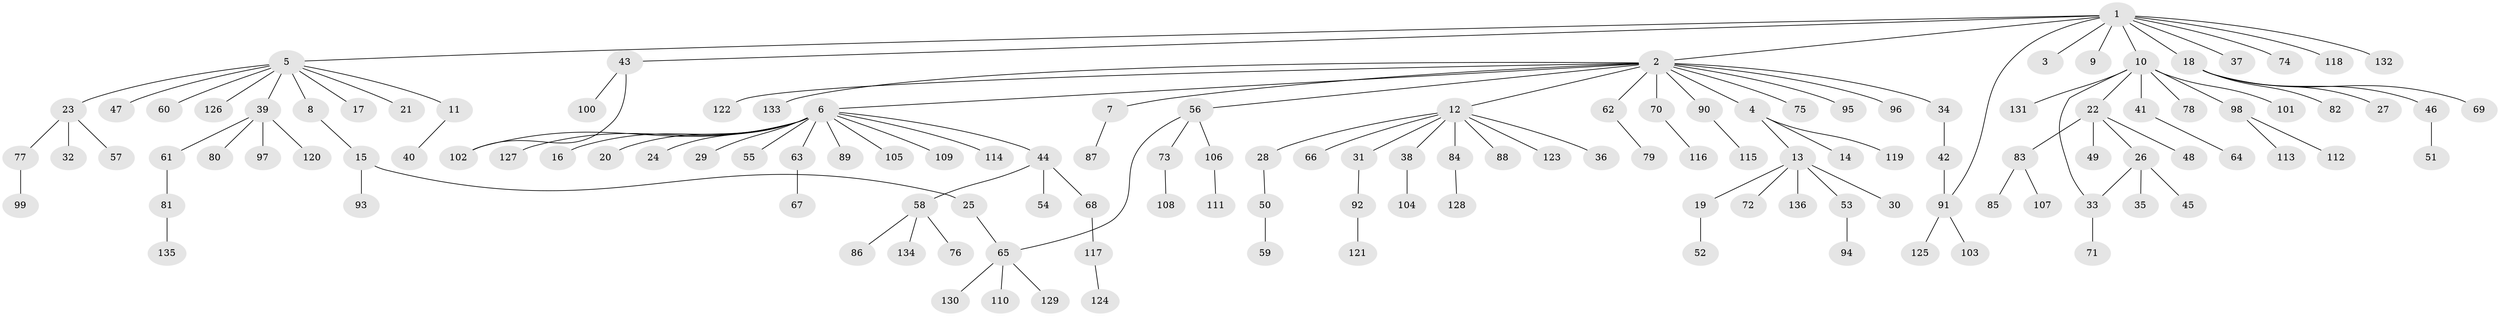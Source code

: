 // Generated by graph-tools (version 1.1) at 2025/48/03/09/25 04:48:17]
// undirected, 136 vertices, 139 edges
graph export_dot {
graph [start="1"]
  node [color=gray90,style=filled];
  1;
  2;
  3;
  4;
  5;
  6;
  7;
  8;
  9;
  10;
  11;
  12;
  13;
  14;
  15;
  16;
  17;
  18;
  19;
  20;
  21;
  22;
  23;
  24;
  25;
  26;
  27;
  28;
  29;
  30;
  31;
  32;
  33;
  34;
  35;
  36;
  37;
  38;
  39;
  40;
  41;
  42;
  43;
  44;
  45;
  46;
  47;
  48;
  49;
  50;
  51;
  52;
  53;
  54;
  55;
  56;
  57;
  58;
  59;
  60;
  61;
  62;
  63;
  64;
  65;
  66;
  67;
  68;
  69;
  70;
  71;
  72;
  73;
  74;
  75;
  76;
  77;
  78;
  79;
  80;
  81;
  82;
  83;
  84;
  85;
  86;
  87;
  88;
  89;
  90;
  91;
  92;
  93;
  94;
  95;
  96;
  97;
  98;
  99;
  100;
  101;
  102;
  103;
  104;
  105;
  106;
  107;
  108;
  109;
  110;
  111;
  112;
  113;
  114;
  115;
  116;
  117;
  118;
  119;
  120;
  121;
  122;
  123;
  124;
  125;
  126;
  127;
  128;
  129;
  130;
  131;
  132;
  133;
  134;
  135;
  136;
  1 -- 2;
  1 -- 3;
  1 -- 5;
  1 -- 9;
  1 -- 10;
  1 -- 18;
  1 -- 37;
  1 -- 43;
  1 -- 74;
  1 -- 91;
  1 -- 118;
  1 -- 132;
  2 -- 4;
  2 -- 6;
  2 -- 7;
  2 -- 12;
  2 -- 34;
  2 -- 56;
  2 -- 62;
  2 -- 70;
  2 -- 75;
  2 -- 90;
  2 -- 95;
  2 -- 96;
  2 -- 122;
  2 -- 133;
  4 -- 13;
  4 -- 14;
  4 -- 119;
  5 -- 8;
  5 -- 11;
  5 -- 17;
  5 -- 21;
  5 -- 23;
  5 -- 39;
  5 -- 47;
  5 -- 60;
  5 -- 126;
  6 -- 16;
  6 -- 20;
  6 -- 24;
  6 -- 29;
  6 -- 44;
  6 -- 55;
  6 -- 63;
  6 -- 89;
  6 -- 102;
  6 -- 105;
  6 -- 109;
  6 -- 114;
  6 -- 127;
  7 -- 87;
  8 -- 15;
  10 -- 22;
  10 -- 33;
  10 -- 41;
  10 -- 78;
  10 -- 98;
  10 -- 101;
  10 -- 131;
  11 -- 40;
  12 -- 28;
  12 -- 31;
  12 -- 36;
  12 -- 38;
  12 -- 66;
  12 -- 84;
  12 -- 88;
  12 -- 123;
  13 -- 19;
  13 -- 30;
  13 -- 53;
  13 -- 72;
  13 -- 136;
  15 -- 25;
  15 -- 93;
  18 -- 27;
  18 -- 46;
  18 -- 69;
  18 -- 82;
  19 -- 52;
  22 -- 26;
  22 -- 48;
  22 -- 49;
  22 -- 83;
  23 -- 32;
  23 -- 57;
  23 -- 77;
  25 -- 65;
  26 -- 33;
  26 -- 35;
  26 -- 45;
  28 -- 50;
  31 -- 92;
  33 -- 71;
  34 -- 42;
  38 -- 104;
  39 -- 61;
  39 -- 80;
  39 -- 97;
  39 -- 120;
  41 -- 64;
  42 -- 91;
  43 -- 100;
  43 -- 102;
  44 -- 54;
  44 -- 58;
  44 -- 68;
  46 -- 51;
  50 -- 59;
  53 -- 94;
  56 -- 65;
  56 -- 73;
  56 -- 106;
  58 -- 76;
  58 -- 86;
  58 -- 134;
  61 -- 81;
  62 -- 79;
  63 -- 67;
  65 -- 110;
  65 -- 129;
  65 -- 130;
  68 -- 117;
  70 -- 116;
  73 -- 108;
  77 -- 99;
  81 -- 135;
  83 -- 85;
  83 -- 107;
  84 -- 128;
  90 -- 115;
  91 -- 103;
  91 -- 125;
  92 -- 121;
  98 -- 112;
  98 -- 113;
  106 -- 111;
  117 -- 124;
}
